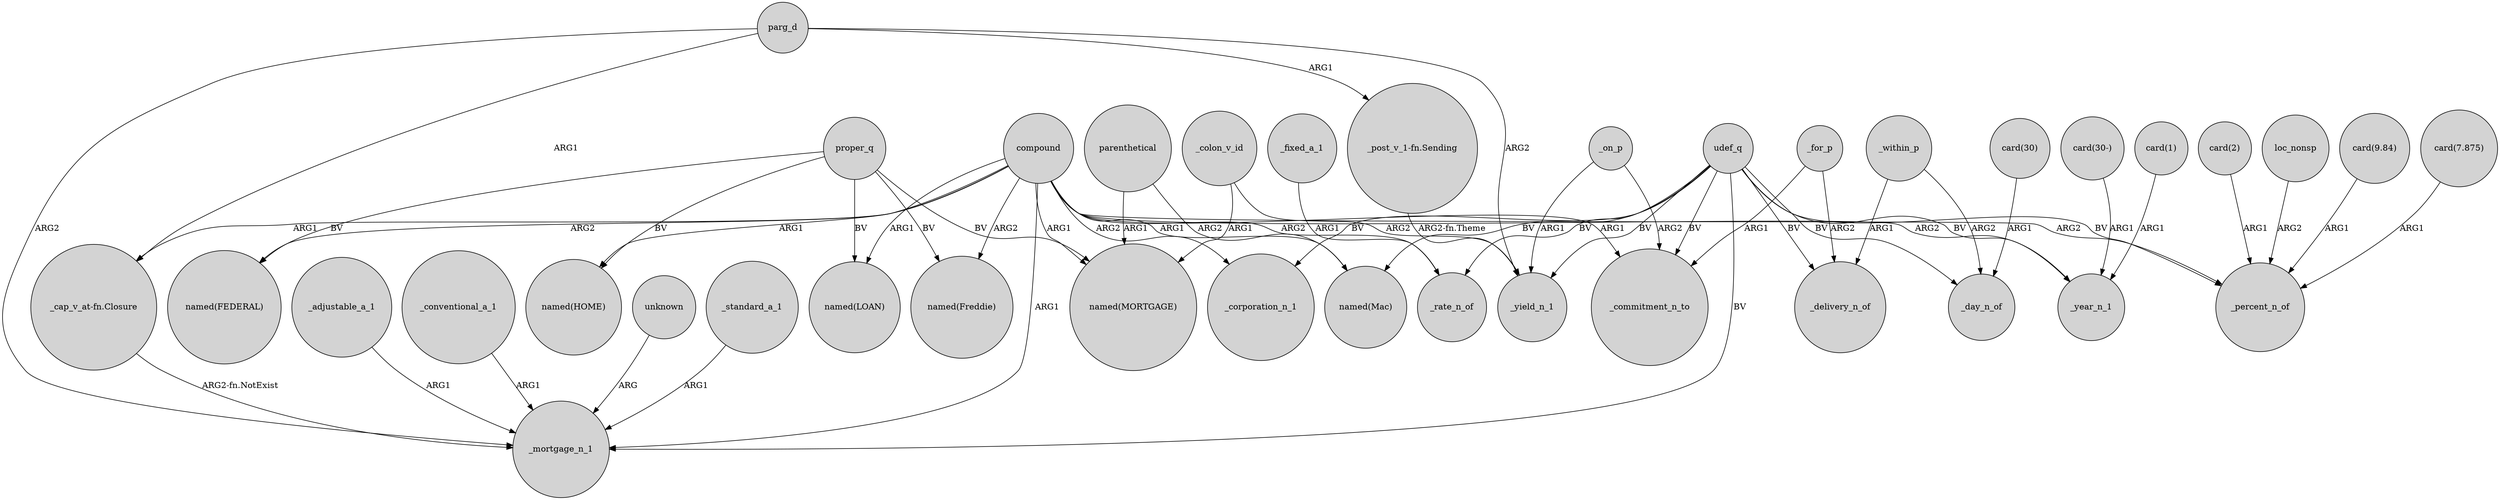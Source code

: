 digraph {
	node [shape=circle style=filled]
	"_cap_v_at-fn.Closure" -> _mortgage_n_1 [label="ARG2-fn.NotExist"]
	"_post_v_1-fn.Sending" -> _yield_n_1 [label="ARG2-fn.Theme"]
	compound -> "named(LOAN)" [label=ARG1]
	udef_q -> _mortgage_n_1 [label=BV]
	_on_p -> _commitment_n_to [label=ARG2]
	udef_q -> _commitment_n_to [label=BV]
	_adjustable_a_1 -> _mortgage_n_1 [label=ARG1]
	_conventional_a_1 -> _mortgage_n_1 [label=ARG1]
	udef_q -> _delivery_n_of [label=BV]
	compound -> "named(FEDERAL)" [label=ARG2]
	compound -> "named(MORTGAGE)" [label=ARG1]
	compound -> _corporation_n_1 [label=ARG2]
	_within_p -> _delivery_n_of [label=ARG1]
	proper_q -> "named(LOAN)" [label=BV]
	_fixed_a_1 -> _rate_n_of [label=ARG1]
	"card(30-)" -> _year_n_1 [label=ARG1]
	"card(2)" -> _percent_n_of [label=ARG1]
	udef_q -> _day_n_of [label=BV]
	udef_q -> _rate_n_of [label=BV]
	_for_p -> _commitment_n_to [label=ARG1]
	proper_q -> "named(FEDERAL)" [label=BV]
	compound -> _percent_n_of [label=ARG2]
	parg_d -> _mortgage_n_1 [label=ARG2]
	parg_d -> _yield_n_1 [label=ARG2]
	_colon_v_id -> _yield_n_1 [label=ARG2]
	proper_q -> "named(MORTGAGE)" [label=BV]
	udef_q -> _corporation_n_1 [label=BV]
	parenthetical -> "named(MORTGAGE)" [label=ARG1]
	compound -> _mortgage_n_1 [label=ARG1]
	compound -> _rate_n_of [label=ARG2]
	loc_nonsp -> _percent_n_of [label=ARG2]
	compound -> "named(HOME)" [label=ARG1]
	proper_q -> "named(Freddie)" [label=BV]
	_for_p -> _delivery_n_of [label=ARG2]
	compound -> "_cap_v_at-fn.Closure" [label=ARG1]
	parg_d -> "_cap_v_at-fn.Closure" [label=ARG1]
	"card(9.84)" -> _percent_n_of [label=ARG1]
	parenthetical -> "named(Mac)" [label=ARG2]
	parg_d -> "_post_v_1-fn.Sending" [label=ARG1]
	compound -> "named(Freddie)" [label=ARG2]
	"card(1)" -> _year_n_1 [label=ARG1]
	unknown -> _mortgage_n_1 [label=ARG]
	udef_q -> _year_n_1 [label=BV]
	udef_q -> "named(Mac)" [label=BV]
	compound -> "named(Mac)" [label=ARG1]
	proper_q -> "named(HOME)" [label=BV]
	_standard_a_1 -> _mortgage_n_1 [label=ARG1]
	udef_q -> _percent_n_of [label=BV]
	_on_p -> _yield_n_1 [label=ARG1]
	_within_p -> _day_n_of [label=ARG2]
	"card(30)" -> _day_n_of [label=ARG1]
	"card(7.875)" -> _percent_n_of [label=ARG1]
	udef_q -> _yield_n_1 [label=BV]
	_colon_v_id -> "named(MORTGAGE)" [label=ARG1]
	compound -> _year_n_1 [label=ARG2]
	compound -> _commitment_n_to [label=ARG1]
}
